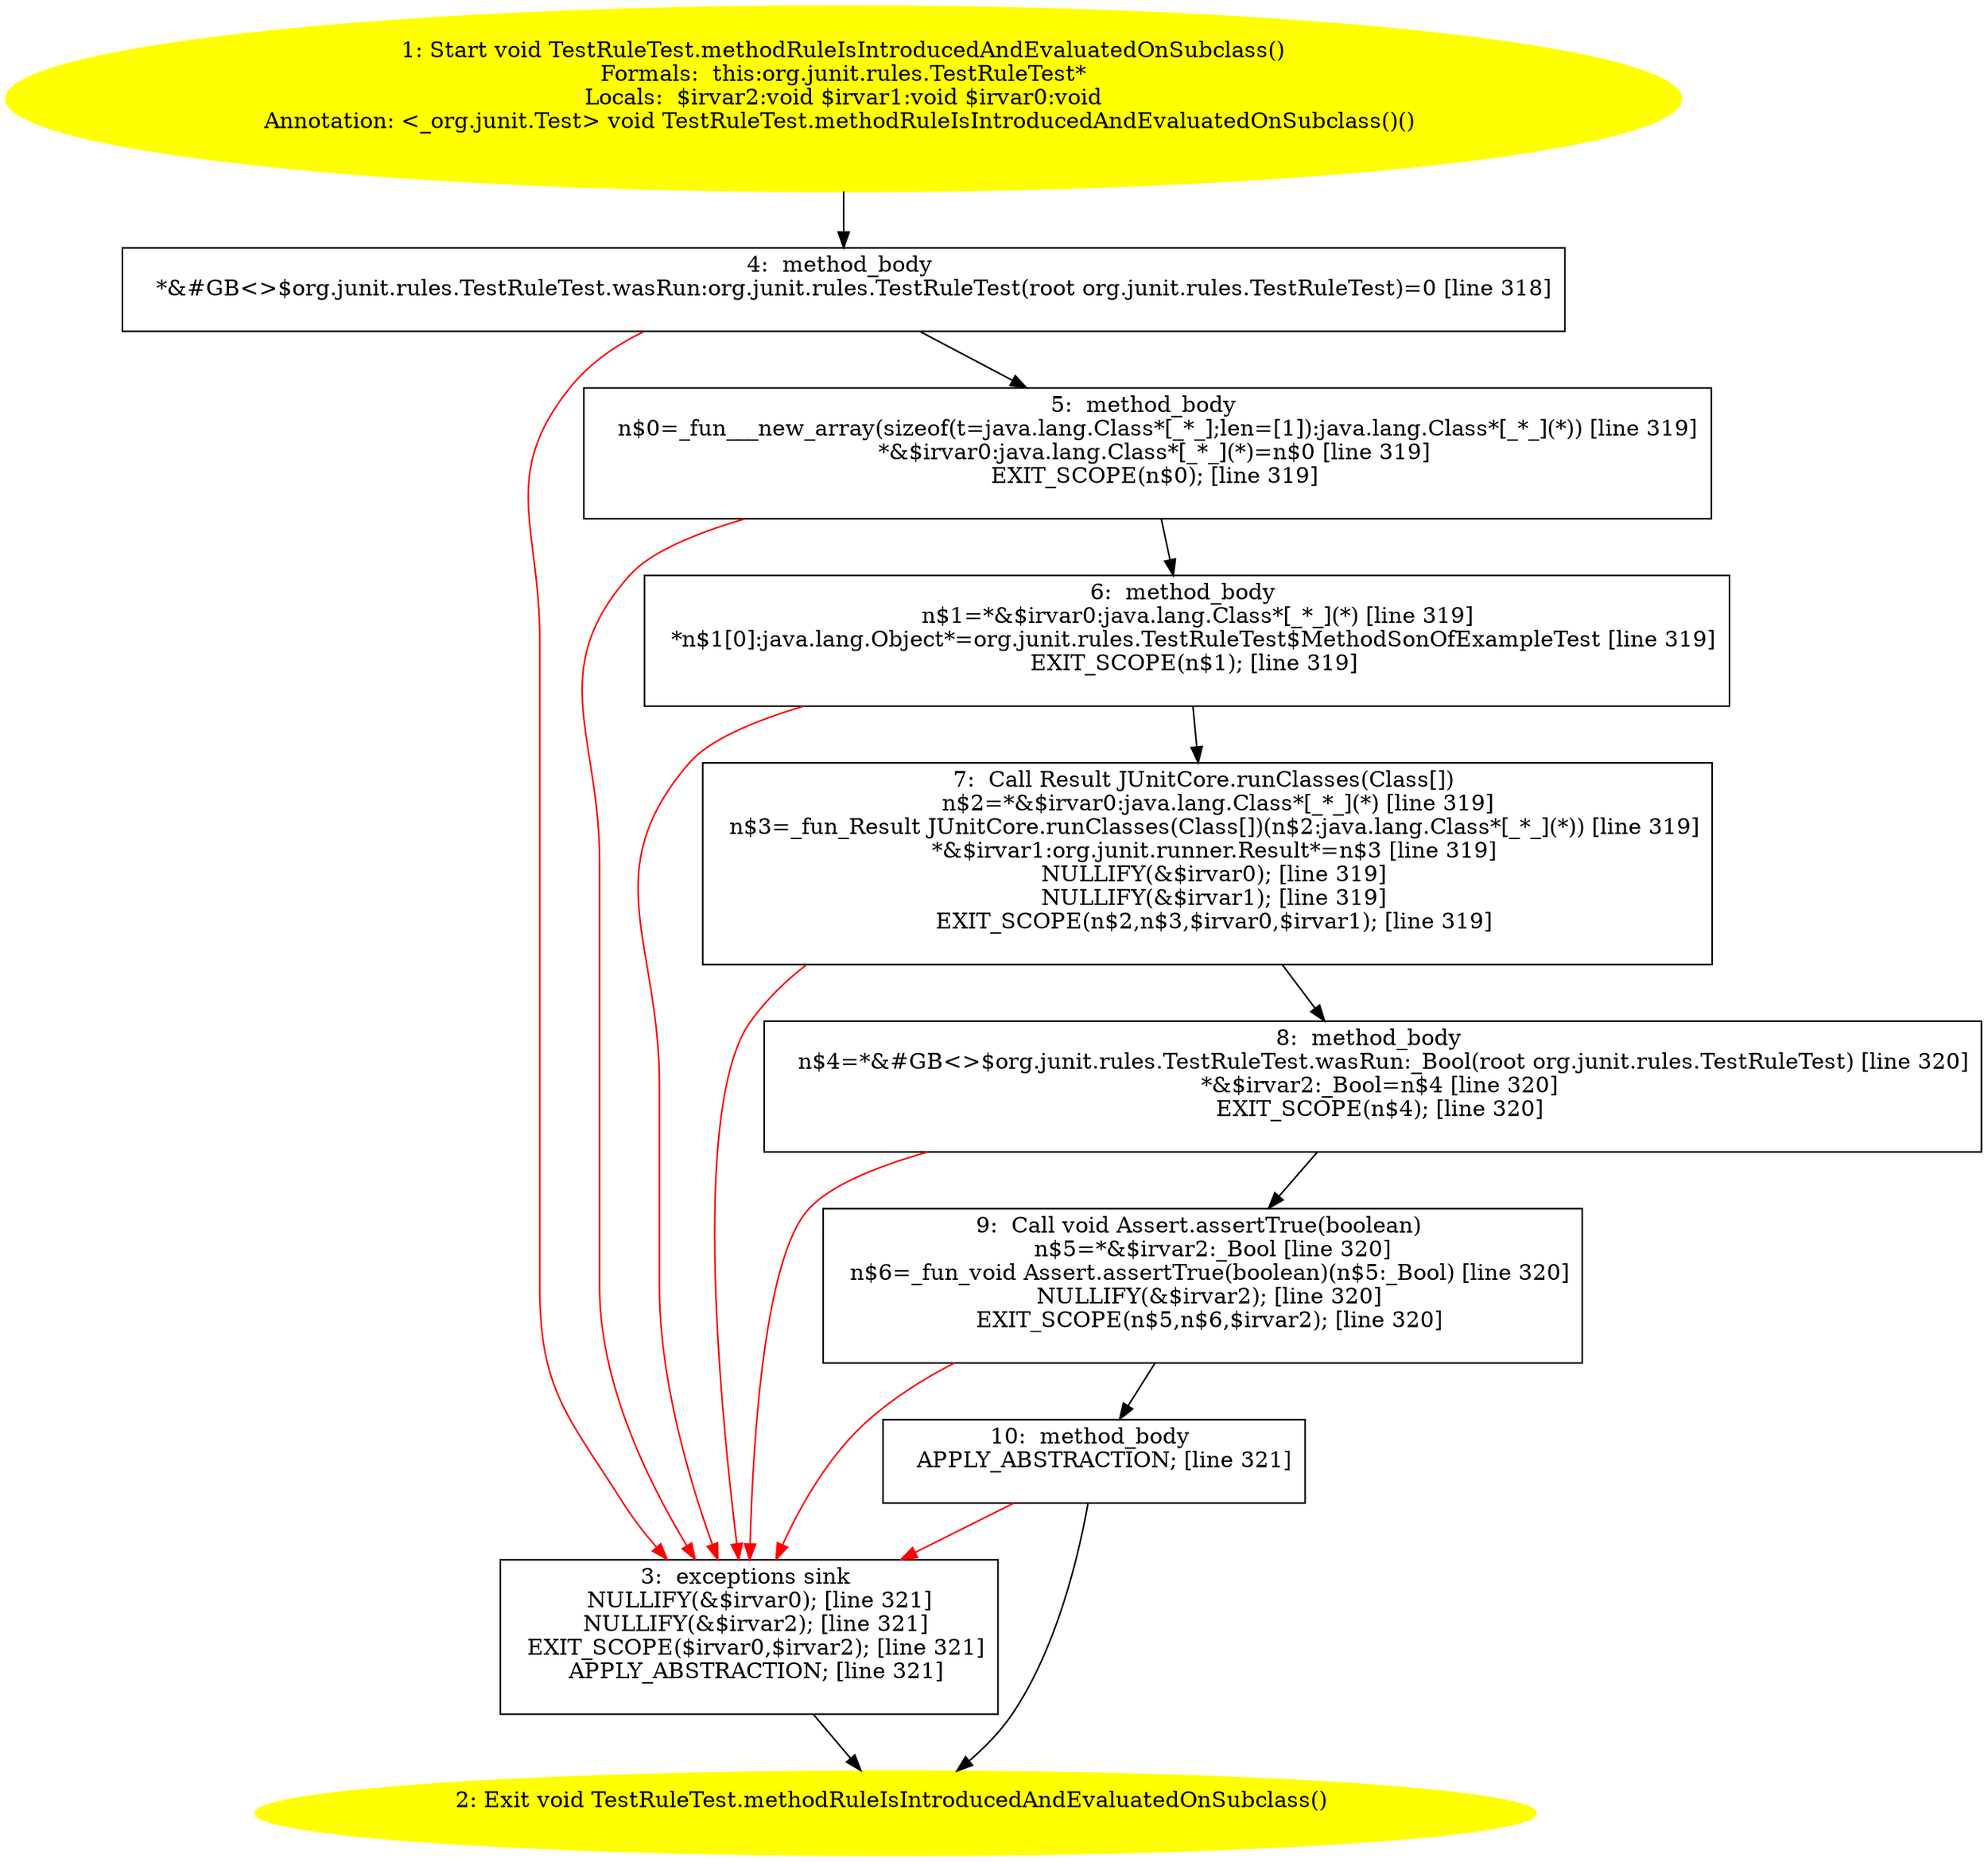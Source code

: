 /* @generated */
digraph cfg {
"org.junit.rules.TestRuleTest.methodRuleIsIntroducedAndEvaluatedOnSubclass():void.5c5160552e1416c7e532868f2b0eb8ee_1" [label="1: Start void TestRuleTest.methodRuleIsIntroducedAndEvaluatedOnSubclass()\nFormals:  this:org.junit.rules.TestRuleTest*\nLocals:  $irvar2:void $irvar1:void $irvar0:void\nAnnotation: <_org.junit.Test> void TestRuleTest.methodRuleIsIntroducedAndEvaluatedOnSubclass()() \n  " color=yellow style=filled]
	

	 "org.junit.rules.TestRuleTest.methodRuleIsIntroducedAndEvaluatedOnSubclass():void.5c5160552e1416c7e532868f2b0eb8ee_1" -> "org.junit.rules.TestRuleTest.methodRuleIsIntroducedAndEvaluatedOnSubclass():void.5c5160552e1416c7e532868f2b0eb8ee_4" ;
"org.junit.rules.TestRuleTest.methodRuleIsIntroducedAndEvaluatedOnSubclass():void.5c5160552e1416c7e532868f2b0eb8ee_2" [label="2: Exit void TestRuleTest.methodRuleIsIntroducedAndEvaluatedOnSubclass() \n  " color=yellow style=filled]
	

"org.junit.rules.TestRuleTest.methodRuleIsIntroducedAndEvaluatedOnSubclass():void.5c5160552e1416c7e532868f2b0eb8ee_3" [label="3:  exceptions sink \n   NULLIFY(&$irvar0); [line 321]\n  NULLIFY(&$irvar2); [line 321]\n  EXIT_SCOPE($irvar0,$irvar2); [line 321]\n  APPLY_ABSTRACTION; [line 321]\n " shape="box"]
	

	 "org.junit.rules.TestRuleTest.methodRuleIsIntroducedAndEvaluatedOnSubclass():void.5c5160552e1416c7e532868f2b0eb8ee_3" -> "org.junit.rules.TestRuleTest.methodRuleIsIntroducedAndEvaluatedOnSubclass():void.5c5160552e1416c7e532868f2b0eb8ee_2" ;
"org.junit.rules.TestRuleTest.methodRuleIsIntroducedAndEvaluatedOnSubclass():void.5c5160552e1416c7e532868f2b0eb8ee_4" [label="4:  method_body \n   *&#GB<>$org.junit.rules.TestRuleTest.wasRun:org.junit.rules.TestRuleTest(root org.junit.rules.TestRuleTest)=0 [line 318]\n " shape="box"]
	

	 "org.junit.rules.TestRuleTest.methodRuleIsIntroducedAndEvaluatedOnSubclass():void.5c5160552e1416c7e532868f2b0eb8ee_4" -> "org.junit.rules.TestRuleTest.methodRuleIsIntroducedAndEvaluatedOnSubclass():void.5c5160552e1416c7e532868f2b0eb8ee_5" ;
	 "org.junit.rules.TestRuleTest.methodRuleIsIntroducedAndEvaluatedOnSubclass():void.5c5160552e1416c7e532868f2b0eb8ee_4" -> "org.junit.rules.TestRuleTest.methodRuleIsIntroducedAndEvaluatedOnSubclass():void.5c5160552e1416c7e532868f2b0eb8ee_3" [color="red" ];
"org.junit.rules.TestRuleTest.methodRuleIsIntroducedAndEvaluatedOnSubclass():void.5c5160552e1416c7e532868f2b0eb8ee_5" [label="5:  method_body \n   n$0=_fun___new_array(sizeof(t=java.lang.Class*[_*_];len=[1]):java.lang.Class*[_*_](*)) [line 319]\n  *&$irvar0:java.lang.Class*[_*_](*)=n$0 [line 319]\n  EXIT_SCOPE(n$0); [line 319]\n " shape="box"]
	

	 "org.junit.rules.TestRuleTest.methodRuleIsIntroducedAndEvaluatedOnSubclass():void.5c5160552e1416c7e532868f2b0eb8ee_5" -> "org.junit.rules.TestRuleTest.methodRuleIsIntroducedAndEvaluatedOnSubclass():void.5c5160552e1416c7e532868f2b0eb8ee_6" ;
	 "org.junit.rules.TestRuleTest.methodRuleIsIntroducedAndEvaluatedOnSubclass():void.5c5160552e1416c7e532868f2b0eb8ee_5" -> "org.junit.rules.TestRuleTest.methodRuleIsIntroducedAndEvaluatedOnSubclass():void.5c5160552e1416c7e532868f2b0eb8ee_3" [color="red" ];
"org.junit.rules.TestRuleTest.methodRuleIsIntroducedAndEvaluatedOnSubclass():void.5c5160552e1416c7e532868f2b0eb8ee_6" [label="6:  method_body \n   n$1=*&$irvar0:java.lang.Class*[_*_](*) [line 319]\n  *n$1[0]:java.lang.Object*=org.junit.rules.TestRuleTest$MethodSonOfExampleTest [line 319]\n  EXIT_SCOPE(n$1); [line 319]\n " shape="box"]
	

	 "org.junit.rules.TestRuleTest.methodRuleIsIntroducedAndEvaluatedOnSubclass():void.5c5160552e1416c7e532868f2b0eb8ee_6" -> "org.junit.rules.TestRuleTest.methodRuleIsIntroducedAndEvaluatedOnSubclass():void.5c5160552e1416c7e532868f2b0eb8ee_7" ;
	 "org.junit.rules.TestRuleTest.methodRuleIsIntroducedAndEvaluatedOnSubclass():void.5c5160552e1416c7e532868f2b0eb8ee_6" -> "org.junit.rules.TestRuleTest.methodRuleIsIntroducedAndEvaluatedOnSubclass():void.5c5160552e1416c7e532868f2b0eb8ee_3" [color="red" ];
"org.junit.rules.TestRuleTest.methodRuleIsIntroducedAndEvaluatedOnSubclass():void.5c5160552e1416c7e532868f2b0eb8ee_7" [label="7:  Call Result JUnitCore.runClasses(Class[]) \n   n$2=*&$irvar0:java.lang.Class*[_*_](*) [line 319]\n  n$3=_fun_Result JUnitCore.runClasses(Class[])(n$2:java.lang.Class*[_*_](*)) [line 319]\n  *&$irvar1:org.junit.runner.Result*=n$3 [line 319]\n  NULLIFY(&$irvar0); [line 319]\n  NULLIFY(&$irvar1); [line 319]\n  EXIT_SCOPE(n$2,n$3,$irvar0,$irvar1); [line 319]\n " shape="box"]
	

	 "org.junit.rules.TestRuleTest.methodRuleIsIntroducedAndEvaluatedOnSubclass():void.5c5160552e1416c7e532868f2b0eb8ee_7" -> "org.junit.rules.TestRuleTest.methodRuleIsIntroducedAndEvaluatedOnSubclass():void.5c5160552e1416c7e532868f2b0eb8ee_8" ;
	 "org.junit.rules.TestRuleTest.methodRuleIsIntroducedAndEvaluatedOnSubclass():void.5c5160552e1416c7e532868f2b0eb8ee_7" -> "org.junit.rules.TestRuleTest.methodRuleIsIntroducedAndEvaluatedOnSubclass():void.5c5160552e1416c7e532868f2b0eb8ee_3" [color="red" ];
"org.junit.rules.TestRuleTest.methodRuleIsIntroducedAndEvaluatedOnSubclass():void.5c5160552e1416c7e532868f2b0eb8ee_8" [label="8:  method_body \n   n$4=*&#GB<>$org.junit.rules.TestRuleTest.wasRun:_Bool(root org.junit.rules.TestRuleTest) [line 320]\n  *&$irvar2:_Bool=n$4 [line 320]\n  EXIT_SCOPE(n$4); [line 320]\n " shape="box"]
	

	 "org.junit.rules.TestRuleTest.methodRuleIsIntroducedAndEvaluatedOnSubclass():void.5c5160552e1416c7e532868f2b0eb8ee_8" -> "org.junit.rules.TestRuleTest.methodRuleIsIntroducedAndEvaluatedOnSubclass():void.5c5160552e1416c7e532868f2b0eb8ee_9" ;
	 "org.junit.rules.TestRuleTest.methodRuleIsIntroducedAndEvaluatedOnSubclass():void.5c5160552e1416c7e532868f2b0eb8ee_8" -> "org.junit.rules.TestRuleTest.methodRuleIsIntroducedAndEvaluatedOnSubclass():void.5c5160552e1416c7e532868f2b0eb8ee_3" [color="red" ];
"org.junit.rules.TestRuleTest.methodRuleIsIntroducedAndEvaluatedOnSubclass():void.5c5160552e1416c7e532868f2b0eb8ee_9" [label="9:  Call void Assert.assertTrue(boolean) \n   n$5=*&$irvar2:_Bool [line 320]\n  n$6=_fun_void Assert.assertTrue(boolean)(n$5:_Bool) [line 320]\n  NULLIFY(&$irvar2); [line 320]\n  EXIT_SCOPE(n$5,n$6,$irvar2); [line 320]\n " shape="box"]
	

	 "org.junit.rules.TestRuleTest.methodRuleIsIntroducedAndEvaluatedOnSubclass():void.5c5160552e1416c7e532868f2b0eb8ee_9" -> "org.junit.rules.TestRuleTest.methodRuleIsIntroducedAndEvaluatedOnSubclass():void.5c5160552e1416c7e532868f2b0eb8ee_10" ;
	 "org.junit.rules.TestRuleTest.methodRuleIsIntroducedAndEvaluatedOnSubclass():void.5c5160552e1416c7e532868f2b0eb8ee_9" -> "org.junit.rules.TestRuleTest.methodRuleIsIntroducedAndEvaluatedOnSubclass():void.5c5160552e1416c7e532868f2b0eb8ee_3" [color="red" ];
"org.junit.rules.TestRuleTest.methodRuleIsIntroducedAndEvaluatedOnSubclass():void.5c5160552e1416c7e532868f2b0eb8ee_10" [label="10:  method_body \n   APPLY_ABSTRACTION; [line 321]\n " shape="box"]
	

	 "org.junit.rules.TestRuleTest.methodRuleIsIntroducedAndEvaluatedOnSubclass():void.5c5160552e1416c7e532868f2b0eb8ee_10" -> "org.junit.rules.TestRuleTest.methodRuleIsIntroducedAndEvaluatedOnSubclass():void.5c5160552e1416c7e532868f2b0eb8ee_2" ;
	 "org.junit.rules.TestRuleTest.methodRuleIsIntroducedAndEvaluatedOnSubclass():void.5c5160552e1416c7e532868f2b0eb8ee_10" -> "org.junit.rules.TestRuleTest.methodRuleIsIntroducedAndEvaluatedOnSubclass():void.5c5160552e1416c7e532868f2b0eb8ee_3" [color="red" ];
}
